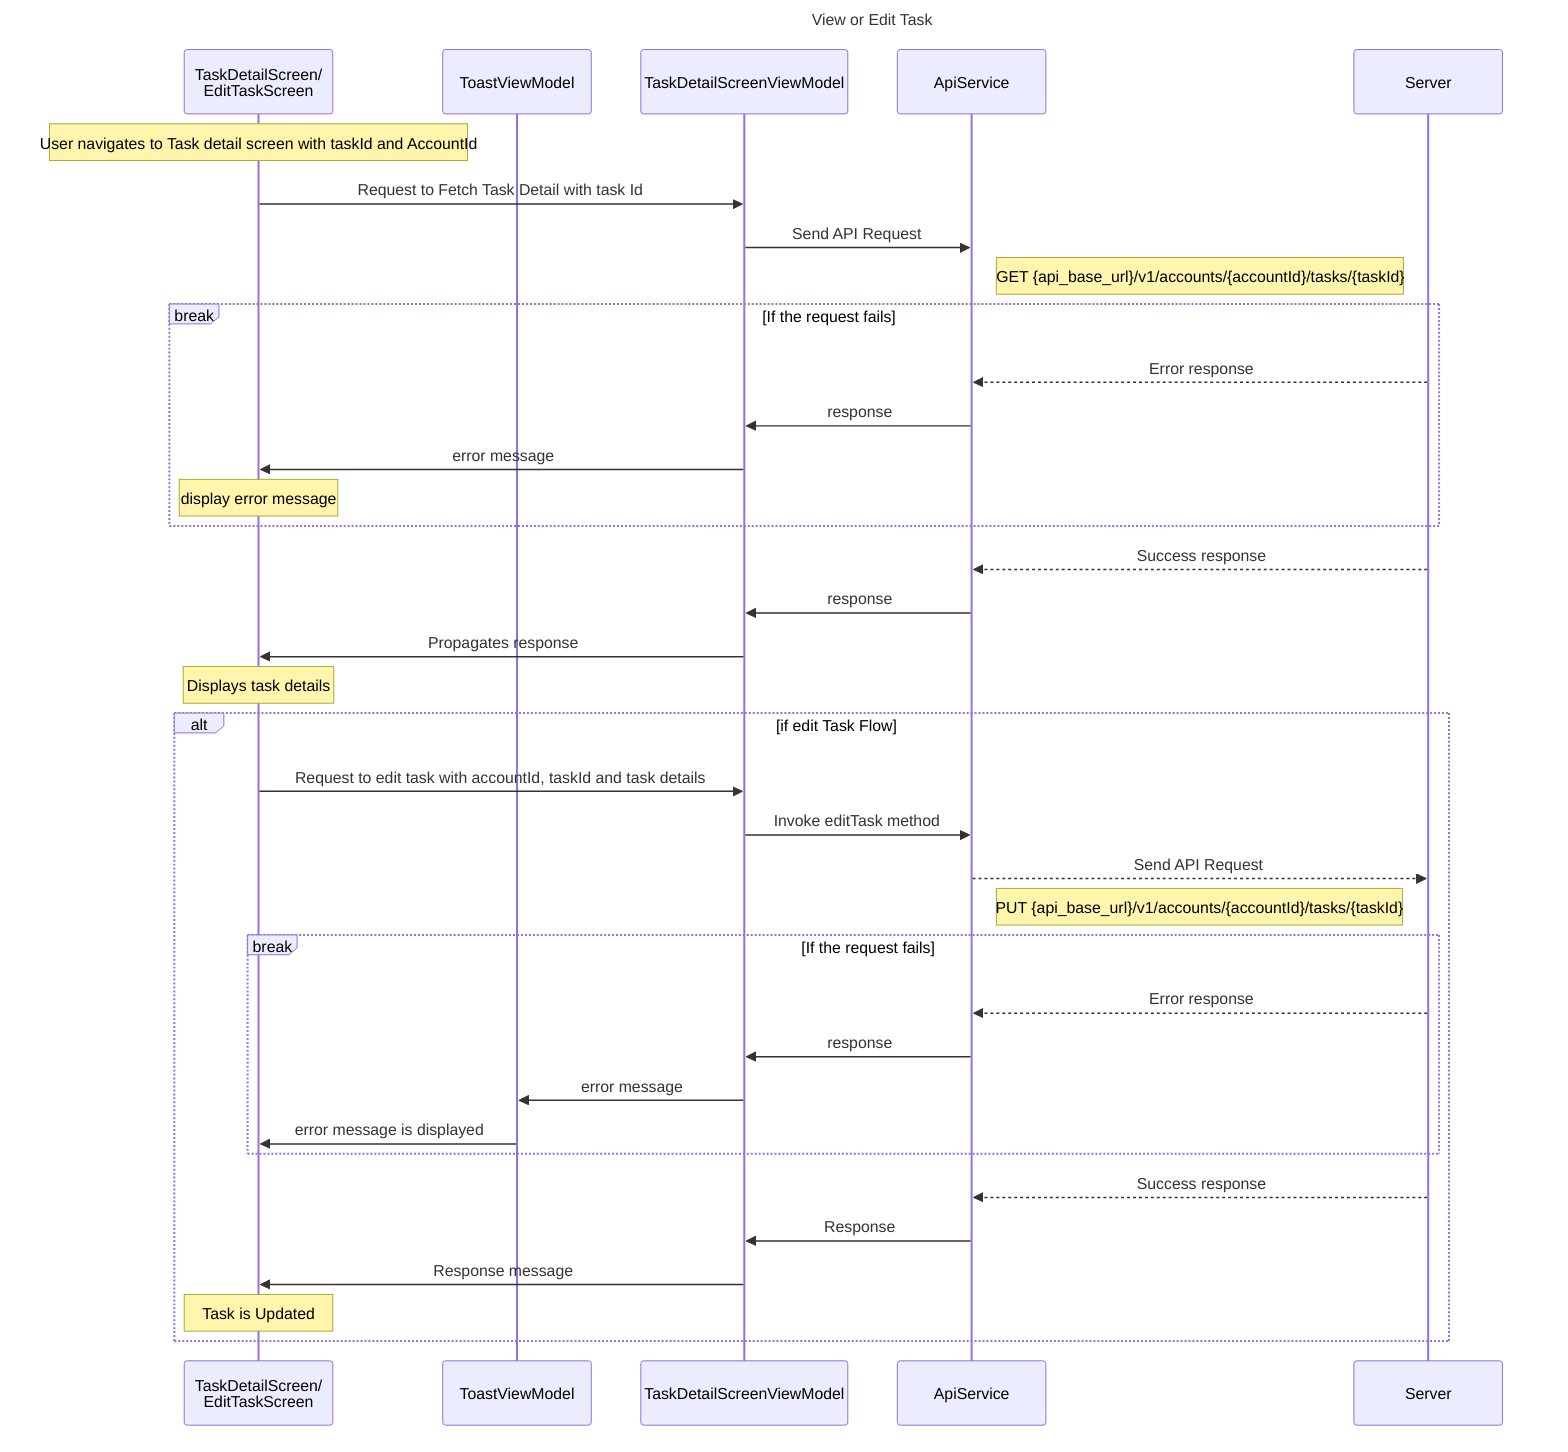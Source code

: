 sequenceDiagram
    title View or Edit Task

    participant TDS as TaskDetailScreen/<br>EditTaskScreen
    participant TVM as ToastViewModel
    participant TDSVM as TaskDetailScreenViewModel
    participant AS as ApiService
    participant S as Server

        note over TDS: User navigates to Task detail screen with taskId and AccountId
        TDS ->> TDSVM: Request to Fetch Task Detail with task Id
        TDSVM ->> AS: Send API Request
        note right of AS: GET {api_base_url}/v1/accounts/{accountId}/tasks/{taskId}

        break If the request fails
            S-->>AS: Error response
            AS->>TDSVM: response
            TDSVM->>TDS: error message
            note over TDS: display error message
        end

        S-->>AS: Success response
        AS->>TDSVM: response
        TDSVM->>TDS: Propagates response
        note over TDS: Displays task details
    
    alt if edit Task Flow
        TDS->>TDSVM: Request to edit task with accountId, taskId and task details
        TDSVM->>AS: Invoke editTask method
        AS-->>S: Send API Request
        note right of AS: PUT {api_base_url}/v1/accounts/{accountId}/tasks/{taskId}

        break If the request fails
            S-->>AS: Error response
            AS->>TDSVM: response
            TDSVM->>TVM: error message
            TVM->>TDS: error message is displayed
        end

        S-->>AS: Success response
        AS->>TDSVM: Response
        TDSVM->>TDS: Response message
        note over TDS: Task is Updated
    end